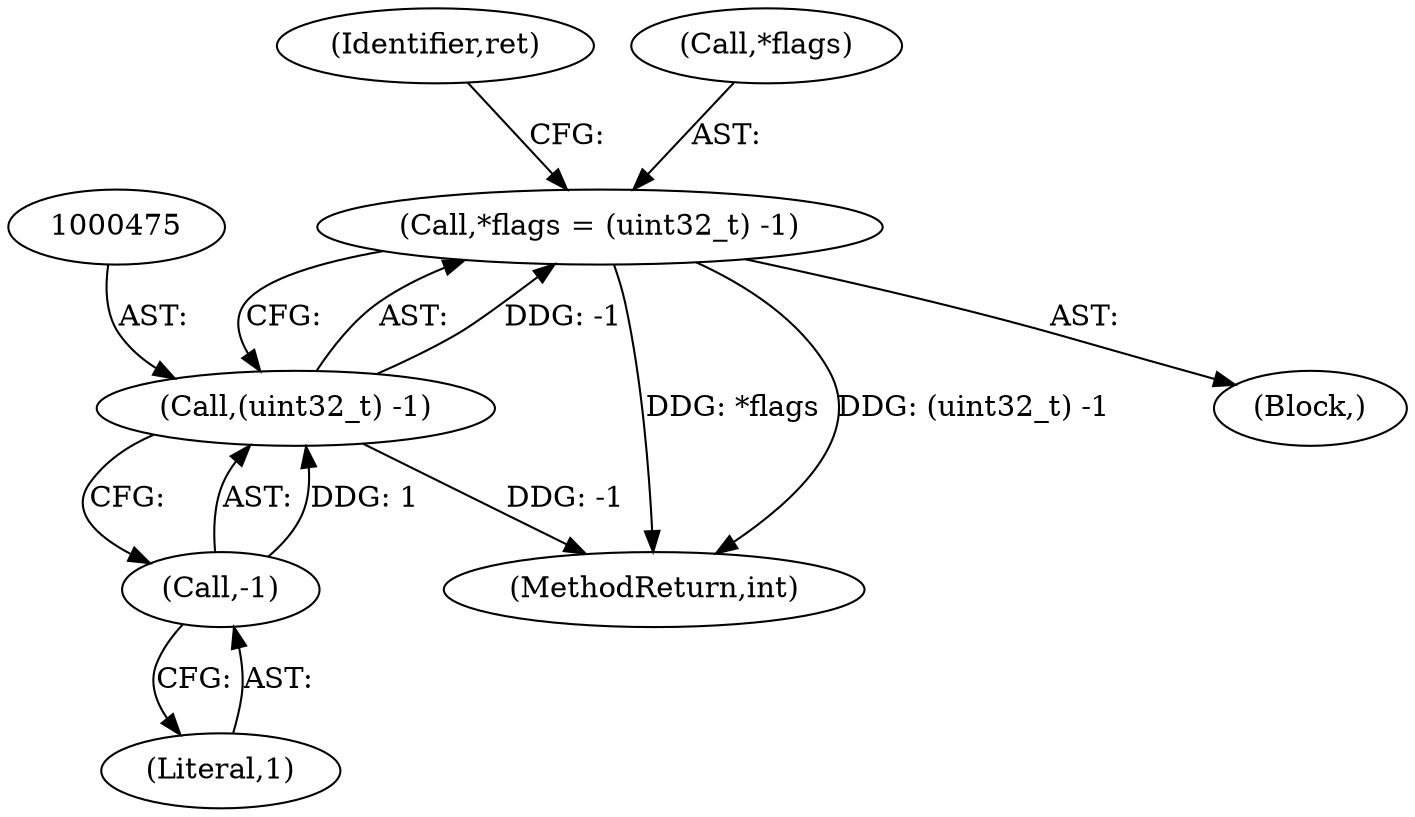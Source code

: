digraph "0_mbedtls_d15795acd5074e0b44e71f7ede8bdfe1b48591fc@pointer" {
"1000471" [label="(Call,*flags = (uint32_t) -1)"];
"1000474" [label="(Call,(uint32_t) -1)"];
"1000476" [label="(Call,-1)"];
"1000477" [label="(Literal,1)"];
"1000479" [label="(Identifier,ret)"];
"1000489" [label="(MethodReturn,int)"];
"1000470" [label="(Block,)"];
"1000474" [label="(Call,(uint32_t) -1)"];
"1000472" [label="(Call,*flags)"];
"1000471" [label="(Call,*flags = (uint32_t) -1)"];
"1000476" [label="(Call,-1)"];
"1000471" -> "1000470"  [label="AST: "];
"1000471" -> "1000474"  [label="CFG: "];
"1000472" -> "1000471"  [label="AST: "];
"1000474" -> "1000471"  [label="AST: "];
"1000479" -> "1000471"  [label="CFG: "];
"1000471" -> "1000489"  [label="DDG: *flags"];
"1000471" -> "1000489"  [label="DDG: (uint32_t) -1"];
"1000474" -> "1000471"  [label="DDG: -1"];
"1000474" -> "1000476"  [label="CFG: "];
"1000475" -> "1000474"  [label="AST: "];
"1000476" -> "1000474"  [label="AST: "];
"1000474" -> "1000489"  [label="DDG: -1"];
"1000476" -> "1000474"  [label="DDG: 1"];
"1000476" -> "1000477"  [label="CFG: "];
"1000477" -> "1000476"  [label="AST: "];
}
